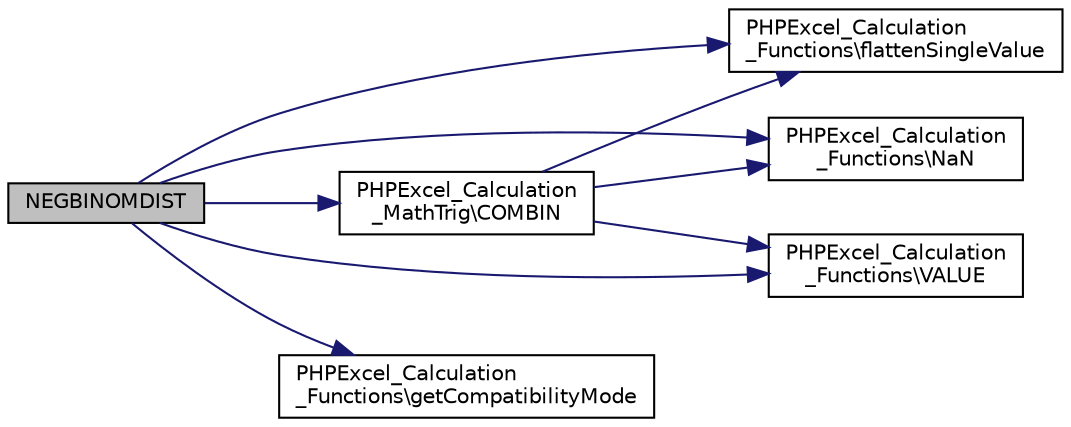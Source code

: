 digraph "NEGBINOMDIST"
{
  edge [fontname="Helvetica",fontsize="10",labelfontname="Helvetica",labelfontsize="10"];
  node [fontname="Helvetica",fontsize="10",shape=record];
  rankdir="LR";
  Node249 [label="NEGBINOMDIST",height=0.2,width=0.4,color="black", fillcolor="grey75", style="filled", fontcolor="black"];
  Node249 -> Node250 [color="midnightblue",fontsize="10",style="solid",fontname="Helvetica"];
  Node250 [label="PHPExcel_Calculation\l_Functions\\flattenSingleValue",height=0.2,width=0.4,color="black", fillcolor="white", style="filled",URL="$class_p_h_p_excel___calculation___functions.html#acaf2a2e8a02edcc96314474aa06d8550"];
  Node249 -> Node251 [color="midnightblue",fontsize="10",style="solid",fontname="Helvetica"];
  Node251 [label="PHPExcel_Calculation\l_Functions\\NaN",height=0.2,width=0.4,color="black", fillcolor="white", style="filled",URL="$class_p_h_p_excel___calculation___functions.html#ad35ef66aa71a12a3f978b34c0e595a89"];
  Node249 -> Node252 [color="midnightblue",fontsize="10",style="solid",fontname="Helvetica"];
  Node252 [label="PHPExcel_Calculation\l_Functions\\getCompatibilityMode",height=0.2,width=0.4,color="black", fillcolor="white", style="filled",URL="$class_p_h_p_excel___calculation___functions.html#a90371057b06045a2318f8e85c3115e88"];
  Node249 -> Node253 [color="midnightblue",fontsize="10",style="solid",fontname="Helvetica"];
  Node253 [label="PHPExcel_Calculation\l_MathTrig\\COMBIN",height=0.2,width=0.4,color="black", fillcolor="white", style="filled",URL="$class_p_h_p_excel___calculation___math_trig.html#a749200dc830f248ae55825d81f933ace"];
  Node253 -> Node250 [color="midnightblue",fontsize="10",style="solid",fontname="Helvetica"];
  Node253 -> Node251 [color="midnightblue",fontsize="10",style="solid",fontname="Helvetica"];
  Node253 -> Node254 [color="midnightblue",fontsize="10",style="solid",fontname="Helvetica"];
  Node254 [label="PHPExcel_Calculation\l_Functions\\VALUE",height=0.2,width=0.4,color="black", fillcolor="white", style="filled",URL="$class_p_h_p_excel___calculation___functions.html#a2cc495b625ec296fd11527f968a37698"];
  Node249 -> Node254 [color="midnightblue",fontsize="10",style="solid",fontname="Helvetica"];
}
